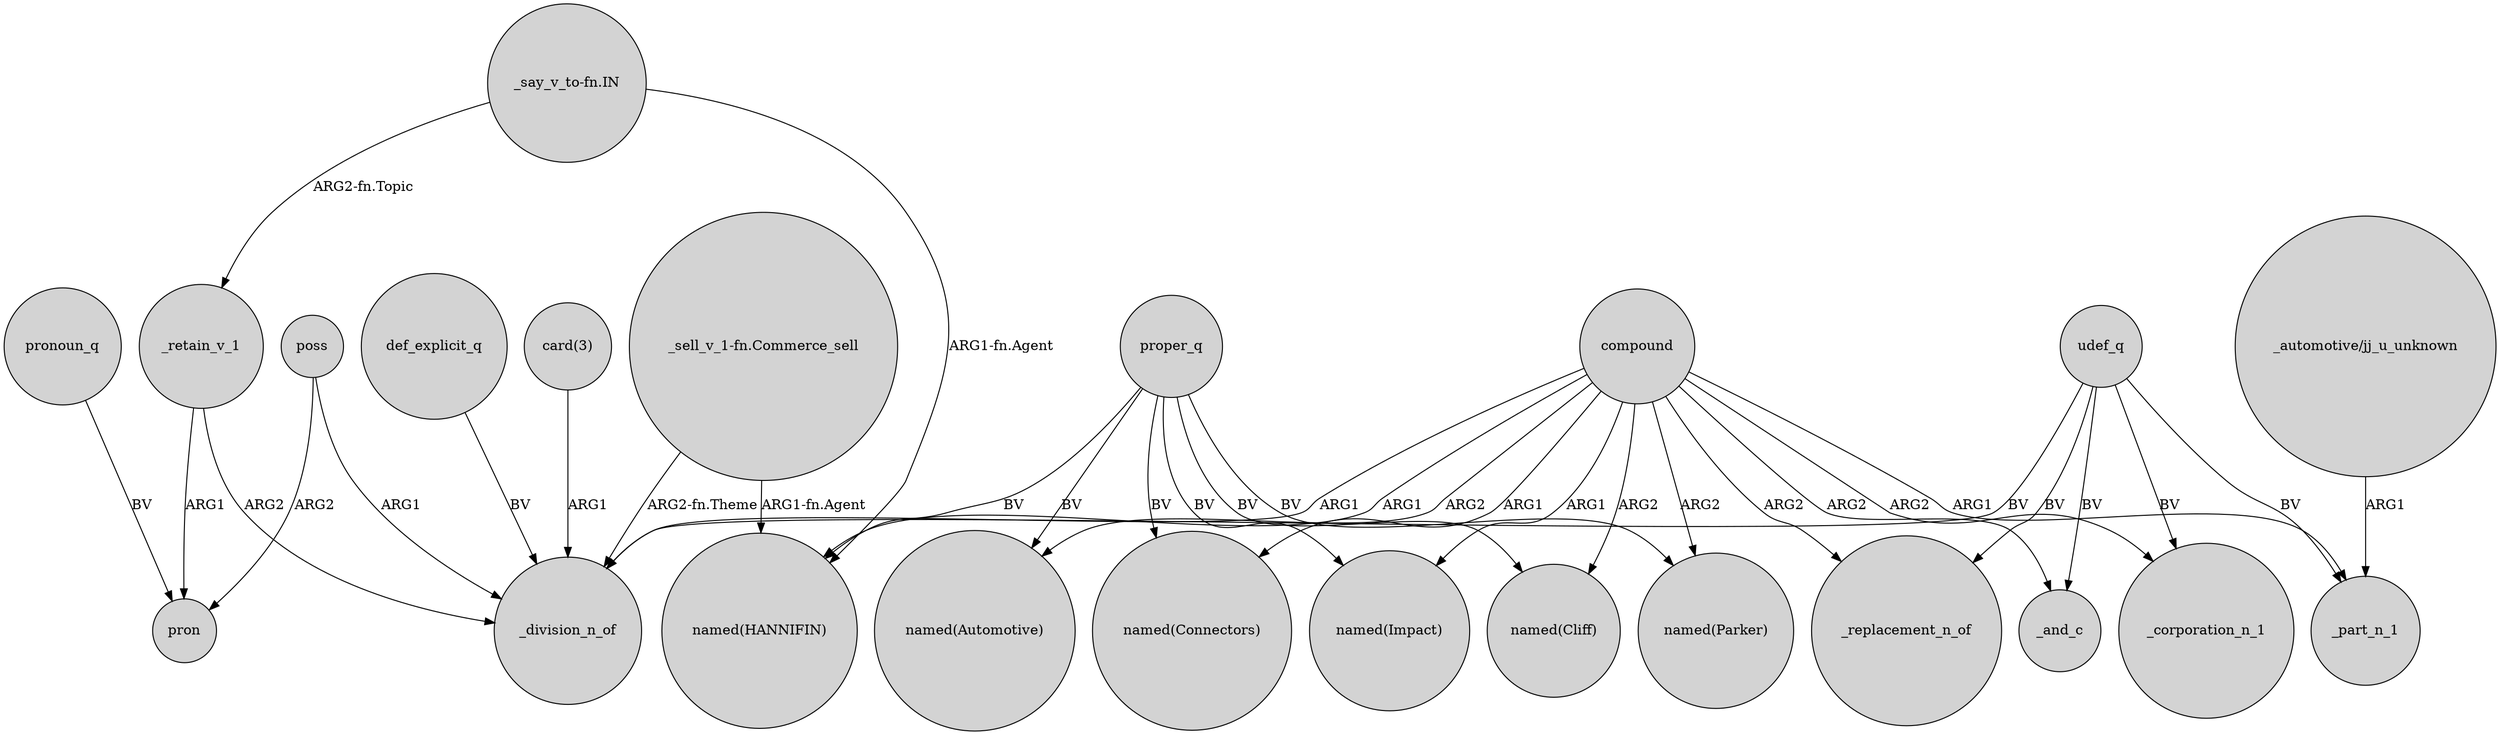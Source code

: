 digraph {
	node [shape=circle style=filled]
	proper_q -> "named(Parker)" [label=BV]
	compound -> "named(Impact)" [label=ARG1]
	poss -> pron [label=ARG2]
	"card(3)" -> _division_n_of [label=ARG1]
	"_automotive/jj_u_unknown" -> _part_n_1 [label=ARG1]
	compound -> _part_n_1 [label=ARG1]
	compound -> _corporation_n_1 [label=ARG2]
	proper_q -> "named(HANNIFIN)" [label=BV]
	poss -> _division_n_of [label=ARG1]
	compound -> "named(HANNIFIN)" [label=ARG1]
	def_explicit_q -> _division_n_of [label=BV]
	pronoun_q -> pron [label=BV]
	udef_q -> _corporation_n_1 [label=BV]
	proper_q -> "named(Connectors)" [label=BV]
	compound -> _and_c [label=ARG2]
	proper_q -> "named(Cliff)" [label=BV]
	proper_q -> "named(Automotive)" [label=BV]
	proper_q -> "named(Impact)" [label=BV]
	"_say_v_to-fn.IN" -> "named(HANNIFIN)" [label="ARG1-fn.Agent"]
	compound -> "named(Cliff)" [label=ARG2]
	compound -> _replacement_n_of [label=ARG2]
	compound -> "named(Parker)" [label=ARG2]
	udef_q -> _part_n_1 [label=BV]
	"_say_v_to-fn.IN" -> _retain_v_1 [label="ARG2-fn.Topic"]
	"_sell_v_1-fn.Commerce_sell" -> _division_n_of [label="ARG2-fn.Theme"]
	udef_q -> _division_n_of [label=BV]
	_retain_v_1 -> _division_n_of [label=ARG2]
	compound -> "named(Automotive)" [label=ARG2]
	"_sell_v_1-fn.Commerce_sell" -> "named(HANNIFIN)" [label="ARG1-fn.Agent"]
	_retain_v_1 -> pron [label=ARG1]
	compound -> _division_n_of [label=ARG1]
	udef_q -> _and_c [label=BV]
	udef_q -> _replacement_n_of [label=BV]
	compound -> "named(Connectors)" [label=ARG1]
}
